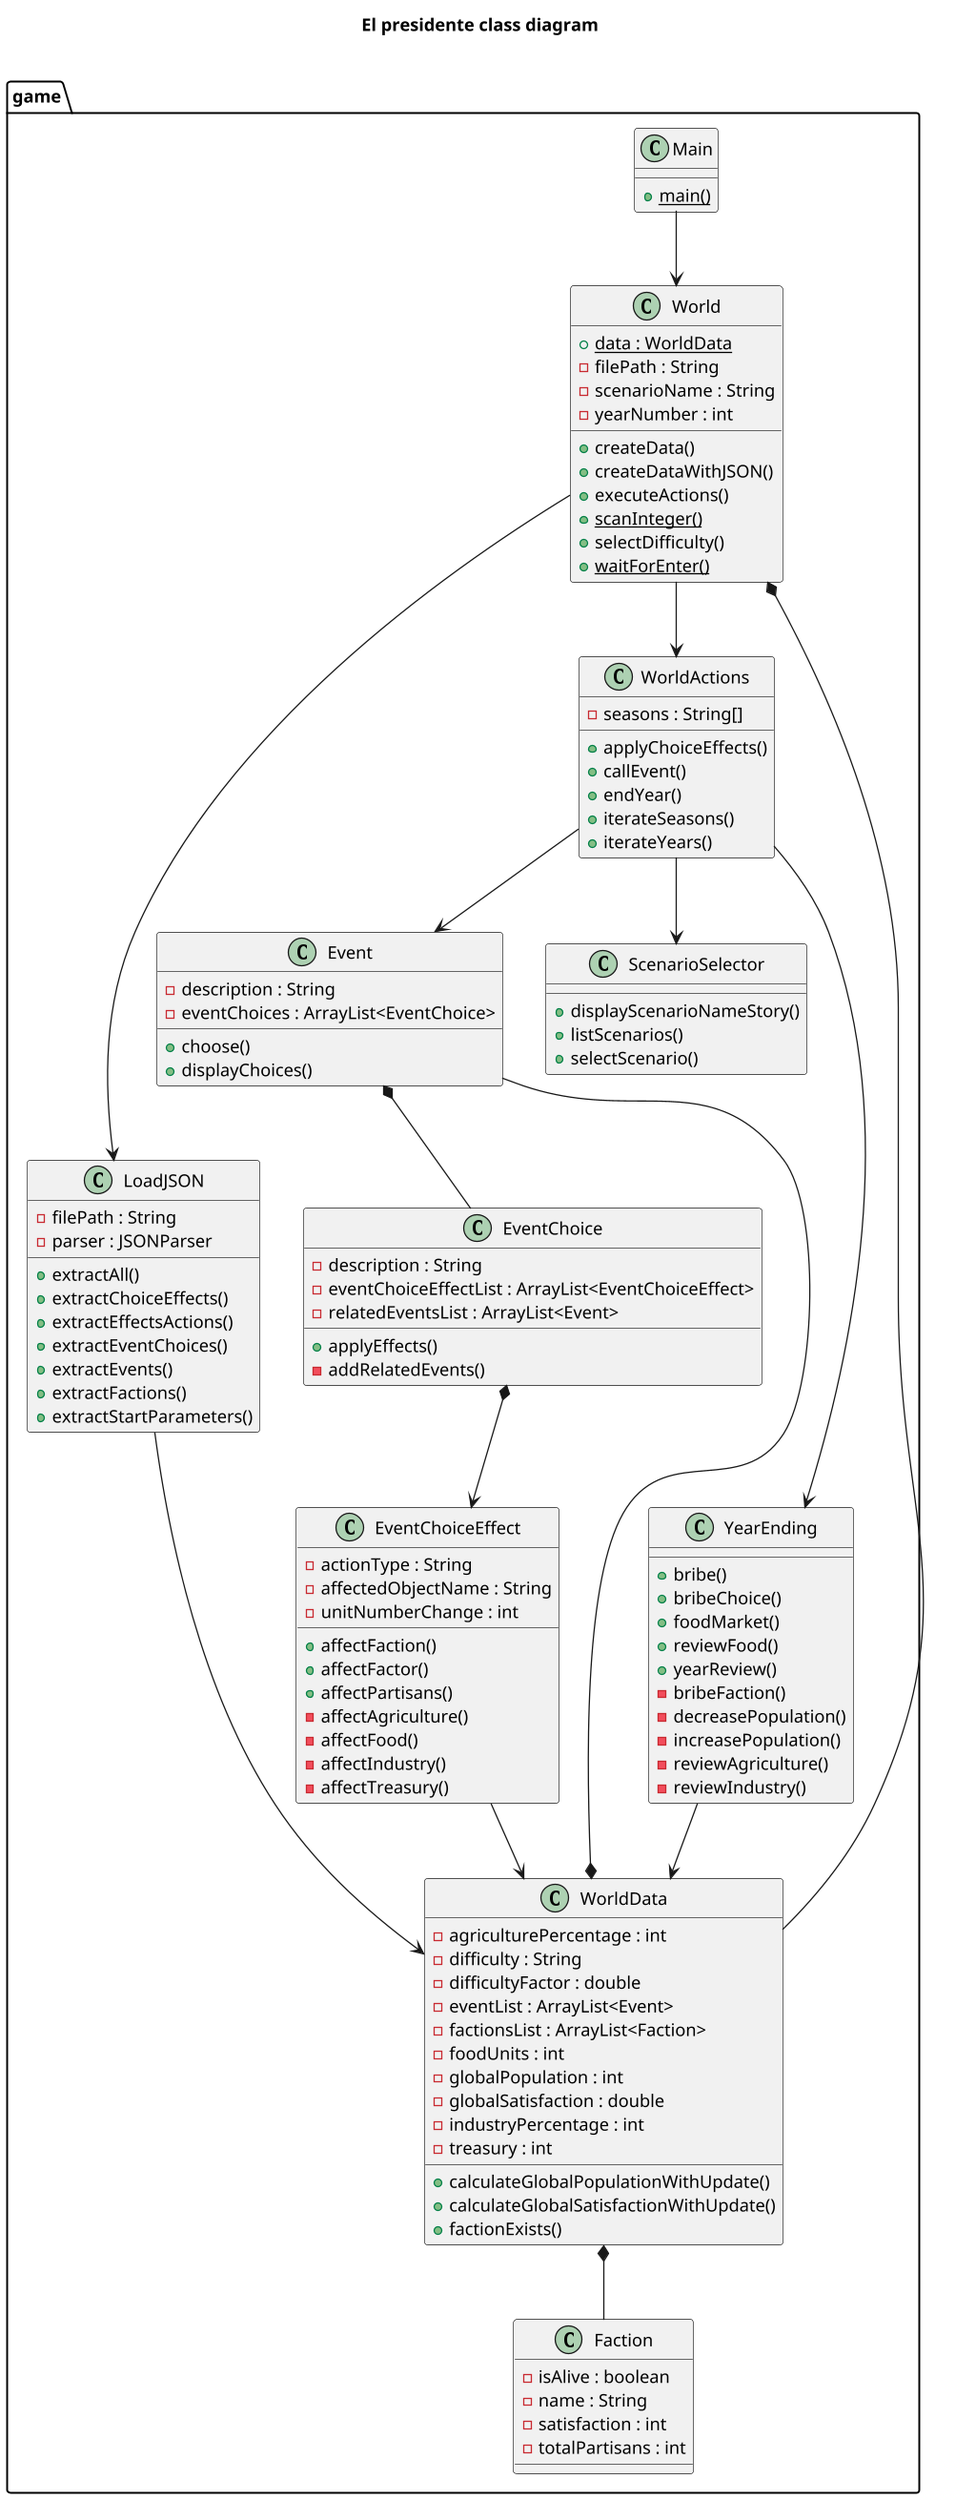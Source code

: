 @startuml

title  El presidente class diagram\n
scale 1024 width

    namespace game {
      class game.Event {
          - description : String
          - eventChoices : ArrayList<EventChoice>
          + choose()
          + displayChoices()
      }
    }

  

    namespace game {
      class game.EventChoice {
          - description : String
          - eventChoiceEffectList : ArrayList<EventChoiceEffect>
          - relatedEventsList : ArrayList<Event>
          + applyEffects()
          - addRelatedEvents()
      }
    }

  


    namespace game {
      class game.EventChoiceEffect {
          - actionType : String
          - affectedObjectName : String
          - unitNumberChange : int
          + affectFaction()
          + affectFactor()
          + affectPartisans()
          - affectAgriculture()
          - affectFood()
          - affectIndustry()
          - affectTreasury()
      }
    }

  


    namespace game {
      class game.Faction {
          - isAlive : boolean
          - name : String
          - satisfaction : int
          - totalPartisans : int
      }
    }

  


    namespace game {
      class game.LoadJSON {
          - filePath : String
          - parser : JSONParser
          + extractAll()
          + extractChoiceEffects()
          + extractEffectsActions()
          + extractEventChoices()
          + extractEvents()
          + extractFactions()
          + extractStartParameters()
      }
    }

  


    namespace game {
      class game.Main {
          {static} + main()
      }
    }

  


    namespace game {
      class game.ScenarioSelector {
          + displayScenarioNameStory()
          + listScenarios()
          + selectScenario()
      }
    }

  


    namespace game {
      class game.World {
          {static} + data : WorldData
          - filePath : String
          - scenarioName : String
          - yearNumber : int
          + createData()
          + createDataWithJSON()
          + executeActions()
          {static} + scanInteger()
          + selectDifficulty()
          {static} + waitForEnter()
      }
    }

  


    namespace game {
      class game.WorldActions {
          - seasons : String[]
          + applyChoiceEffects()
          + callEvent()
          + endYear()
          + iterateSeasons()
          + iterateYears()
      }
    }

  


    namespace game {
      class game.WorldData {
          - agriculturePercentage : int
          - difficulty : String
          - difficultyFactor : double
          - eventList : ArrayList<Event>
          - factionsList : ArrayList<Faction>
          - foodUnits : int
          - globalPopulation : int
          - globalSatisfaction : double
          - industryPercentage : int
          - treasury : int
          + calculateGlobalPopulationWithUpdate()
          + calculateGlobalSatisfactionWithUpdate()
          + factionExists()
      }
    }

  


    namespace game {
      class game.YearEnding {
          + bribe()
          + bribeChoice()
          + foodMarket()
          + reviewFood()
          + yearReview()
          - bribeFaction()
          - decreasePopulation()
          - increasePopulation()
          - reviewAgriculture()
          - reviewIndustry()
      }
    }

  

  game.EventChoiceEffect --> game.WorldData
  game.LoadJSON --> game.WorldData
  game.World *-- game.WorldData
  game.World --> game.WorldActions
  game.World --> game.LoadJSON
  game.YearEnding --> game.WorldData
  game.WorldData *-- game.Event
  game.WorldData *-- game.Faction
  game.Event *-- game.EventChoice
  game.EventChoice *--> game.EventChoiceEffect
  game.Main --> game.World
  game.WorldActions --> game.ScenarioSelector
  game.WorldActions --> game.YearEnding
  game.WorldActions --> game.Event


@enduml

